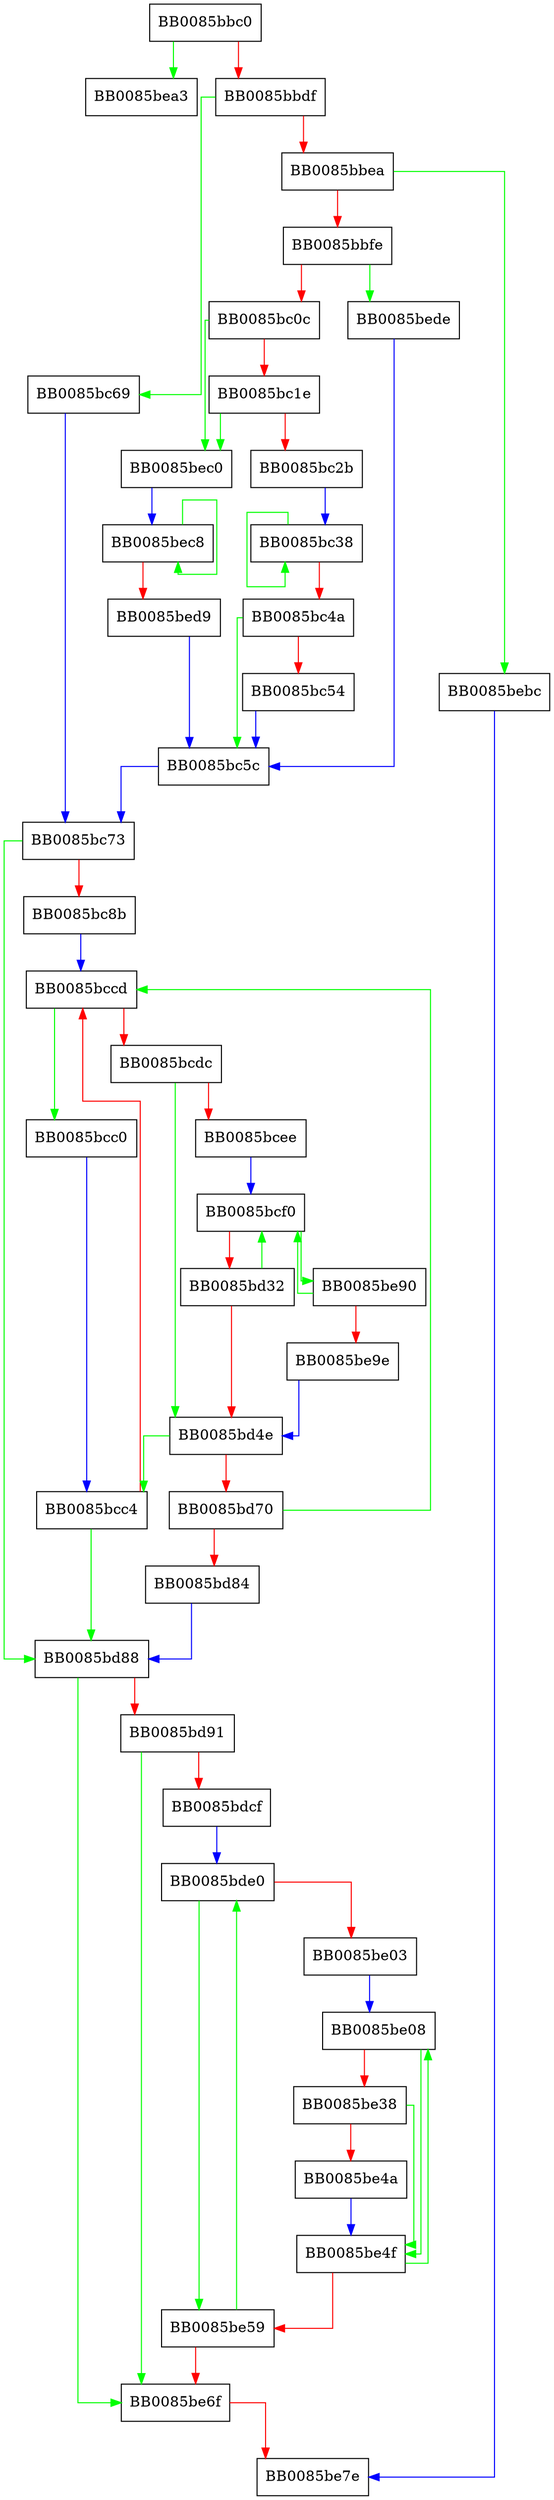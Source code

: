 digraph BN_GF2m_mod_arr {
  node [shape="box"];
  graph [splines=ortho];
  BB0085bbc0 -> BB0085bea3 [color="green"];
  BB0085bbc0 -> BB0085bbdf [color="red"];
  BB0085bbdf -> BB0085bc69 [color="green"];
  BB0085bbdf -> BB0085bbea [color="red"];
  BB0085bbea -> BB0085bebc [color="green"];
  BB0085bbea -> BB0085bbfe [color="red"];
  BB0085bbfe -> BB0085bede [color="green"];
  BB0085bbfe -> BB0085bc0c [color="red"];
  BB0085bc0c -> BB0085bec0 [color="green"];
  BB0085bc0c -> BB0085bc1e [color="red"];
  BB0085bc1e -> BB0085bec0 [color="green"];
  BB0085bc1e -> BB0085bc2b [color="red"];
  BB0085bc2b -> BB0085bc38 [color="blue"];
  BB0085bc38 -> BB0085bc38 [color="green"];
  BB0085bc38 -> BB0085bc4a [color="red"];
  BB0085bc4a -> BB0085bc5c [color="green"];
  BB0085bc4a -> BB0085bc54 [color="red"];
  BB0085bc54 -> BB0085bc5c [color="blue"];
  BB0085bc5c -> BB0085bc73 [color="blue"];
  BB0085bc69 -> BB0085bc73 [color="blue"];
  BB0085bc73 -> BB0085bd88 [color="green"];
  BB0085bc73 -> BB0085bc8b [color="red"];
  BB0085bc8b -> BB0085bccd [color="blue"];
  BB0085bcc0 -> BB0085bcc4 [color="blue"];
  BB0085bcc4 -> BB0085bd88 [color="green"];
  BB0085bcc4 -> BB0085bccd [color="red"];
  BB0085bccd -> BB0085bcc0 [color="green"];
  BB0085bccd -> BB0085bcdc [color="red"];
  BB0085bcdc -> BB0085bd4e [color="green"];
  BB0085bcdc -> BB0085bcee [color="red"];
  BB0085bcee -> BB0085bcf0 [color="blue"];
  BB0085bcf0 -> BB0085be90 [color="green"];
  BB0085bcf0 -> BB0085bd32 [color="red"];
  BB0085bd32 -> BB0085bcf0 [color="green"];
  BB0085bd32 -> BB0085bd4e [color="red"];
  BB0085bd4e -> BB0085bcc4 [color="green"];
  BB0085bd4e -> BB0085bd70 [color="red"];
  BB0085bd70 -> BB0085bccd [color="green"];
  BB0085bd70 -> BB0085bd84 [color="red"];
  BB0085bd84 -> BB0085bd88 [color="blue"];
  BB0085bd88 -> BB0085be6f [color="green"];
  BB0085bd88 -> BB0085bd91 [color="red"];
  BB0085bd91 -> BB0085be6f [color="green"];
  BB0085bd91 -> BB0085bdcf [color="red"];
  BB0085bdcf -> BB0085bde0 [color="blue"];
  BB0085bde0 -> BB0085be59 [color="green"];
  BB0085bde0 -> BB0085be03 [color="red"];
  BB0085be03 -> BB0085be08 [color="blue"];
  BB0085be08 -> BB0085be4f [color="green"];
  BB0085be08 -> BB0085be38 [color="red"];
  BB0085be38 -> BB0085be4f [color="green"];
  BB0085be38 -> BB0085be4a [color="red"];
  BB0085be4a -> BB0085be4f [color="blue"];
  BB0085be4f -> BB0085be08 [color="green"];
  BB0085be4f -> BB0085be59 [color="red"];
  BB0085be59 -> BB0085bde0 [color="green"];
  BB0085be59 -> BB0085be6f [color="red"];
  BB0085be6f -> BB0085be7e [color="red"];
  BB0085be90 -> BB0085bcf0 [color="green"];
  BB0085be90 -> BB0085be9e [color="red"];
  BB0085be9e -> BB0085bd4e [color="blue"];
  BB0085bebc -> BB0085be7e [color="blue"];
  BB0085bec0 -> BB0085bec8 [color="blue"];
  BB0085bec8 -> BB0085bec8 [color="green"];
  BB0085bec8 -> BB0085bed9 [color="red"];
  BB0085bed9 -> BB0085bc5c [color="blue"];
  BB0085bede -> BB0085bc5c [color="blue"];
}